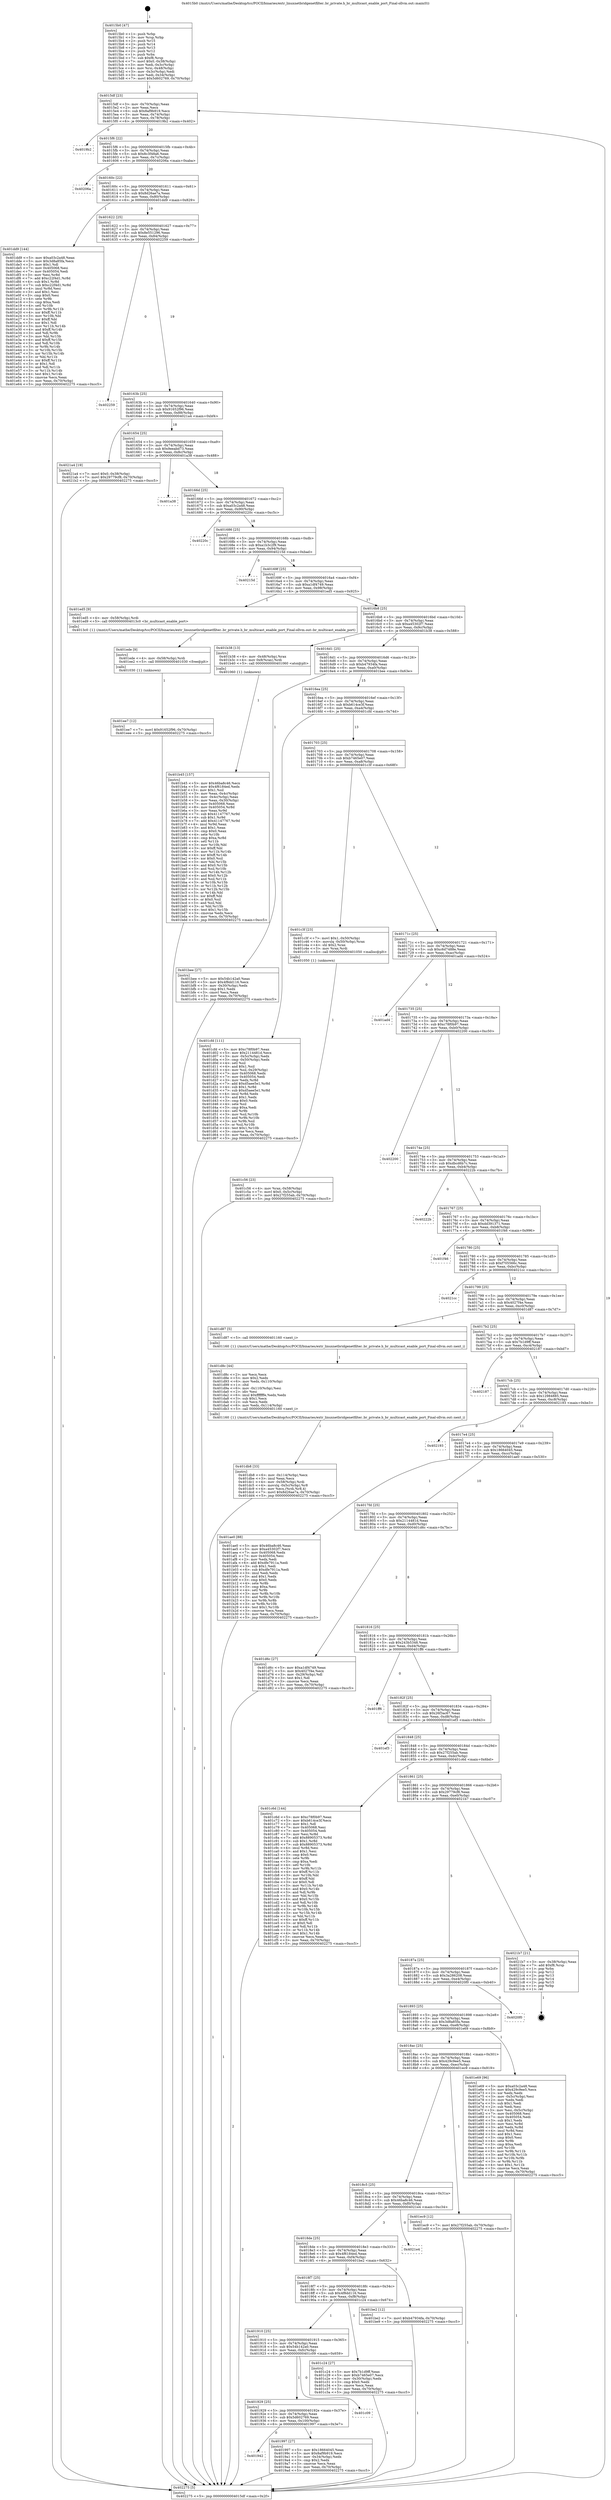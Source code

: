 digraph "0x4015b0" {
  label = "0x4015b0 (/mnt/c/Users/mathe/Desktop/tcc/POCII/binaries/extr_linuxnetbridgenetfilter..br_private.h_br_multicast_enable_port_Final-ollvm.out::main(0))"
  labelloc = "t"
  node[shape=record]

  Entry [label="",width=0.3,height=0.3,shape=circle,fillcolor=black,style=filled]
  "0x4015df" [label="{
     0x4015df [23]\l
     | [instrs]\l
     &nbsp;&nbsp;0x4015df \<+3\>: mov -0x70(%rbp),%eax\l
     &nbsp;&nbsp;0x4015e2 \<+2\>: mov %eax,%ecx\l
     &nbsp;&nbsp;0x4015e4 \<+6\>: sub $0x8af9b919,%ecx\l
     &nbsp;&nbsp;0x4015ea \<+3\>: mov %eax,-0x74(%rbp)\l
     &nbsp;&nbsp;0x4015ed \<+3\>: mov %ecx,-0x78(%rbp)\l
     &nbsp;&nbsp;0x4015f0 \<+6\>: je 00000000004019b2 \<main+0x402\>\l
  }"]
  "0x4019b2" [label="{
     0x4019b2\l
  }", style=dashed]
  "0x4015f6" [label="{
     0x4015f6 [22]\l
     | [instrs]\l
     &nbsp;&nbsp;0x4015f6 \<+5\>: jmp 00000000004015fb \<main+0x4b\>\l
     &nbsp;&nbsp;0x4015fb \<+3\>: mov -0x74(%rbp),%eax\l
     &nbsp;&nbsp;0x4015fe \<+5\>: sub $0x8c3f48a6,%eax\l
     &nbsp;&nbsp;0x401603 \<+3\>: mov %eax,-0x7c(%rbp)\l
     &nbsp;&nbsp;0x401606 \<+6\>: je 000000000040206a \<main+0xaba\>\l
  }"]
  Exit [label="",width=0.3,height=0.3,shape=circle,fillcolor=black,style=filled,peripheries=2]
  "0x40206a" [label="{
     0x40206a\l
  }", style=dashed]
  "0x40160c" [label="{
     0x40160c [22]\l
     | [instrs]\l
     &nbsp;&nbsp;0x40160c \<+5\>: jmp 0000000000401611 \<main+0x61\>\l
     &nbsp;&nbsp;0x401611 \<+3\>: mov -0x74(%rbp),%eax\l
     &nbsp;&nbsp;0x401614 \<+5\>: sub $0x8d26ae7a,%eax\l
     &nbsp;&nbsp;0x401619 \<+3\>: mov %eax,-0x80(%rbp)\l
     &nbsp;&nbsp;0x40161c \<+6\>: je 0000000000401dd9 \<main+0x829\>\l
  }"]
  "0x401ee7" [label="{
     0x401ee7 [12]\l
     | [instrs]\l
     &nbsp;&nbsp;0x401ee7 \<+7\>: movl $0x91652f96,-0x70(%rbp)\l
     &nbsp;&nbsp;0x401eee \<+5\>: jmp 0000000000402275 \<main+0xcc5\>\l
  }"]
  "0x401dd9" [label="{
     0x401dd9 [144]\l
     | [instrs]\l
     &nbsp;&nbsp;0x401dd9 \<+5\>: mov $0xa03c2a48,%eax\l
     &nbsp;&nbsp;0x401dde \<+5\>: mov $0x3d8a85fa,%ecx\l
     &nbsp;&nbsp;0x401de3 \<+2\>: mov $0x1,%dl\l
     &nbsp;&nbsp;0x401de5 \<+7\>: mov 0x405068,%esi\l
     &nbsp;&nbsp;0x401dec \<+7\>: mov 0x405054,%edi\l
     &nbsp;&nbsp;0x401df3 \<+3\>: mov %esi,%r8d\l
     &nbsp;&nbsp;0x401df6 \<+7\>: add $0xc22f4d1,%r8d\l
     &nbsp;&nbsp;0x401dfd \<+4\>: sub $0x1,%r8d\l
     &nbsp;&nbsp;0x401e01 \<+7\>: sub $0xc22f4d1,%r8d\l
     &nbsp;&nbsp;0x401e08 \<+4\>: imul %r8d,%esi\l
     &nbsp;&nbsp;0x401e0c \<+3\>: and $0x1,%esi\l
     &nbsp;&nbsp;0x401e0f \<+3\>: cmp $0x0,%esi\l
     &nbsp;&nbsp;0x401e12 \<+4\>: sete %r9b\l
     &nbsp;&nbsp;0x401e16 \<+3\>: cmp $0xa,%edi\l
     &nbsp;&nbsp;0x401e19 \<+4\>: setl %r10b\l
     &nbsp;&nbsp;0x401e1d \<+3\>: mov %r9b,%r11b\l
     &nbsp;&nbsp;0x401e20 \<+4\>: xor $0xff,%r11b\l
     &nbsp;&nbsp;0x401e24 \<+3\>: mov %r10b,%bl\l
     &nbsp;&nbsp;0x401e27 \<+3\>: xor $0xff,%bl\l
     &nbsp;&nbsp;0x401e2a \<+3\>: xor $0x1,%dl\l
     &nbsp;&nbsp;0x401e2d \<+3\>: mov %r11b,%r14b\l
     &nbsp;&nbsp;0x401e30 \<+4\>: and $0xff,%r14b\l
     &nbsp;&nbsp;0x401e34 \<+3\>: and %dl,%r9b\l
     &nbsp;&nbsp;0x401e37 \<+3\>: mov %bl,%r15b\l
     &nbsp;&nbsp;0x401e3a \<+4\>: and $0xff,%r15b\l
     &nbsp;&nbsp;0x401e3e \<+3\>: and %dl,%r10b\l
     &nbsp;&nbsp;0x401e41 \<+3\>: or %r9b,%r14b\l
     &nbsp;&nbsp;0x401e44 \<+3\>: or %r10b,%r15b\l
     &nbsp;&nbsp;0x401e47 \<+3\>: xor %r15b,%r14b\l
     &nbsp;&nbsp;0x401e4a \<+3\>: or %bl,%r11b\l
     &nbsp;&nbsp;0x401e4d \<+4\>: xor $0xff,%r11b\l
     &nbsp;&nbsp;0x401e51 \<+3\>: or $0x1,%dl\l
     &nbsp;&nbsp;0x401e54 \<+3\>: and %dl,%r11b\l
     &nbsp;&nbsp;0x401e57 \<+3\>: or %r11b,%r14b\l
     &nbsp;&nbsp;0x401e5a \<+4\>: test $0x1,%r14b\l
     &nbsp;&nbsp;0x401e5e \<+3\>: cmovne %ecx,%eax\l
     &nbsp;&nbsp;0x401e61 \<+3\>: mov %eax,-0x70(%rbp)\l
     &nbsp;&nbsp;0x401e64 \<+5\>: jmp 0000000000402275 \<main+0xcc5\>\l
  }"]
  "0x401622" [label="{
     0x401622 [25]\l
     | [instrs]\l
     &nbsp;&nbsp;0x401622 \<+5\>: jmp 0000000000401627 \<main+0x77\>\l
     &nbsp;&nbsp;0x401627 \<+3\>: mov -0x74(%rbp),%eax\l
     &nbsp;&nbsp;0x40162a \<+5\>: sub $0x8e551296,%eax\l
     &nbsp;&nbsp;0x40162f \<+6\>: mov %eax,-0x84(%rbp)\l
     &nbsp;&nbsp;0x401635 \<+6\>: je 0000000000402259 \<main+0xca9\>\l
  }"]
  "0x401ede" [label="{
     0x401ede [9]\l
     | [instrs]\l
     &nbsp;&nbsp;0x401ede \<+4\>: mov -0x58(%rbp),%rdi\l
     &nbsp;&nbsp;0x401ee2 \<+5\>: call 0000000000401030 \<free@plt\>\l
     | [calls]\l
     &nbsp;&nbsp;0x401030 \{1\} (unknown)\l
  }"]
  "0x402259" [label="{
     0x402259\l
  }", style=dashed]
  "0x40163b" [label="{
     0x40163b [25]\l
     | [instrs]\l
     &nbsp;&nbsp;0x40163b \<+5\>: jmp 0000000000401640 \<main+0x90\>\l
     &nbsp;&nbsp;0x401640 \<+3\>: mov -0x74(%rbp),%eax\l
     &nbsp;&nbsp;0x401643 \<+5\>: sub $0x91652f96,%eax\l
     &nbsp;&nbsp;0x401648 \<+6\>: mov %eax,-0x88(%rbp)\l
     &nbsp;&nbsp;0x40164e \<+6\>: je 00000000004021a4 \<main+0xbf4\>\l
  }"]
  "0x401db8" [label="{
     0x401db8 [33]\l
     | [instrs]\l
     &nbsp;&nbsp;0x401db8 \<+6\>: mov -0x114(%rbp),%ecx\l
     &nbsp;&nbsp;0x401dbe \<+3\>: imul %eax,%ecx\l
     &nbsp;&nbsp;0x401dc1 \<+4\>: mov -0x58(%rbp),%rdi\l
     &nbsp;&nbsp;0x401dc5 \<+4\>: movslq -0x5c(%rbp),%r8\l
     &nbsp;&nbsp;0x401dc9 \<+4\>: mov %ecx,(%rdi,%r8,4)\l
     &nbsp;&nbsp;0x401dcd \<+7\>: movl $0x8d26ae7a,-0x70(%rbp)\l
     &nbsp;&nbsp;0x401dd4 \<+5\>: jmp 0000000000402275 \<main+0xcc5\>\l
  }"]
  "0x4021a4" [label="{
     0x4021a4 [19]\l
     | [instrs]\l
     &nbsp;&nbsp;0x4021a4 \<+7\>: movl $0x0,-0x38(%rbp)\l
     &nbsp;&nbsp;0x4021ab \<+7\>: movl $0x29779cf8,-0x70(%rbp)\l
     &nbsp;&nbsp;0x4021b2 \<+5\>: jmp 0000000000402275 \<main+0xcc5\>\l
  }"]
  "0x401654" [label="{
     0x401654 [25]\l
     | [instrs]\l
     &nbsp;&nbsp;0x401654 \<+5\>: jmp 0000000000401659 \<main+0xa9\>\l
     &nbsp;&nbsp;0x401659 \<+3\>: mov -0x74(%rbp),%eax\l
     &nbsp;&nbsp;0x40165c \<+5\>: sub $0x9eeabd73,%eax\l
     &nbsp;&nbsp;0x401661 \<+6\>: mov %eax,-0x8c(%rbp)\l
     &nbsp;&nbsp;0x401667 \<+6\>: je 0000000000401a38 \<main+0x488\>\l
  }"]
  "0x401d8c" [label="{
     0x401d8c [44]\l
     | [instrs]\l
     &nbsp;&nbsp;0x401d8c \<+2\>: xor %ecx,%ecx\l
     &nbsp;&nbsp;0x401d8e \<+5\>: mov $0x2,%edx\l
     &nbsp;&nbsp;0x401d93 \<+6\>: mov %edx,-0x110(%rbp)\l
     &nbsp;&nbsp;0x401d99 \<+1\>: cltd\l
     &nbsp;&nbsp;0x401d9a \<+6\>: mov -0x110(%rbp),%esi\l
     &nbsp;&nbsp;0x401da0 \<+2\>: idiv %esi\l
     &nbsp;&nbsp;0x401da2 \<+6\>: imul $0xfffffffe,%edx,%edx\l
     &nbsp;&nbsp;0x401da8 \<+3\>: sub $0x1,%ecx\l
     &nbsp;&nbsp;0x401dab \<+2\>: sub %ecx,%edx\l
     &nbsp;&nbsp;0x401dad \<+6\>: mov %edx,-0x114(%rbp)\l
     &nbsp;&nbsp;0x401db3 \<+5\>: call 0000000000401160 \<next_i\>\l
     | [calls]\l
     &nbsp;&nbsp;0x401160 \{1\} (/mnt/c/Users/mathe/Desktop/tcc/POCII/binaries/extr_linuxnetbridgenetfilter..br_private.h_br_multicast_enable_port_Final-ollvm.out::next_i)\l
  }"]
  "0x401a38" [label="{
     0x401a38\l
  }", style=dashed]
  "0x40166d" [label="{
     0x40166d [25]\l
     | [instrs]\l
     &nbsp;&nbsp;0x40166d \<+5\>: jmp 0000000000401672 \<main+0xc2\>\l
     &nbsp;&nbsp;0x401672 \<+3\>: mov -0x74(%rbp),%eax\l
     &nbsp;&nbsp;0x401675 \<+5\>: sub $0xa03c2a48,%eax\l
     &nbsp;&nbsp;0x40167a \<+6\>: mov %eax,-0x90(%rbp)\l
     &nbsp;&nbsp;0x401680 \<+6\>: je 000000000040220c \<main+0xc5c\>\l
  }"]
  "0x401c56" [label="{
     0x401c56 [23]\l
     | [instrs]\l
     &nbsp;&nbsp;0x401c56 \<+4\>: mov %rax,-0x58(%rbp)\l
     &nbsp;&nbsp;0x401c5a \<+7\>: movl $0x0,-0x5c(%rbp)\l
     &nbsp;&nbsp;0x401c61 \<+7\>: movl $0x27f255ab,-0x70(%rbp)\l
     &nbsp;&nbsp;0x401c68 \<+5\>: jmp 0000000000402275 \<main+0xcc5\>\l
  }"]
  "0x40220c" [label="{
     0x40220c\l
  }", style=dashed]
  "0x401686" [label="{
     0x401686 [25]\l
     | [instrs]\l
     &nbsp;&nbsp;0x401686 \<+5\>: jmp 000000000040168b \<main+0xdb\>\l
     &nbsp;&nbsp;0x40168b \<+3\>: mov -0x74(%rbp),%eax\l
     &nbsp;&nbsp;0x40168e \<+5\>: sub $0xa1b3c2f9,%eax\l
     &nbsp;&nbsp;0x401693 \<+6\>: mov %eax,-0x94(%rbp)\l
     &nbsp;&nbsp;0x401699 \<+6\>: je 000000000040215d \<main+0xbad\>\l
  }"]
  "0x401b45" [label="{
     0x401b45 [157]\l
     | [instrs]\l
     &nbsp;&nbsp;0x401b45 \<+5\>: mov $0x46ba8c46,%ecx\l
     &nbsp;&nbsp;0x401b4a \<+5\>: mov $0x4f6184ed,%edx\l
     &nbsp;&nbsp;0x401b4f \<+3\>: mov $0x1,%sil\l
     &nbsp;&nbsp;0x401b52 \<+3\>: mov %eax,-0x4c(%rbp)\l
     &nbsp;&nbsp;0x401b55 \<+3\>: mov -0x4c(%rbp),%eax\l
     &nbsp;&nbsp;0x401b58 \<+3\>: mov %eax,-0x30(%rbp)\l
     &nbsp;&nbsp;0x401b5b \<+7\>: mov 0x405068,%eax\l
     &nbsp;&nbsp;0x401b62 \<+8\>: mov 0x405054,%r8d\l
     &nbsp;&nbsp;0x401b6a \<+3\>: mov %eax,%r9d\l
     &nbsp;&nbsp;0x401b6d \<+7\>: sub $0x41147767,%r9d\l
     &nbsp;&nbsp;0x401b74 \<+4\>: sub $0x1,%r9d\l
     &nbsp;&nbsp;0x401b78 \<+7\>: add $0x41147767,%r9d\l
     &nbsp;&nbsp;0x401b7f \<+4\>: imul %r9d,%eax\l
     &nbsp;&nbsp;0x401b83 \<+3\>: and $0x1,%eax\l
     &nbsp;&nbsp;0x401b86 \<+3\>: cmp $0x0,%eax\l
     &nbsp;&nbsp;0x401b89 \<+4\>: sete %r10b\l
     &nbsp;&nbsp;0x401b8d \<+4\>: cmp $0xa,%r8d\l
     &nbsp;&nbsp;0x401b91 \<+4\>: setl %r11b\l
     &nbsp;&nbsp;0x401b95 \<+3\>: mov %r10b,%bl\l
     &nbsp;&nbsp;0x401b98 \<+3\>: xor $0xff,%bl\l
     &nbsp;&nbsp;0x401b9b \<+3\>: mov %r11b,%r14b\l
     &nbsp;&nbsp;0x401b9e \<+4\>: xor $0xff,%r14b\l
     &nbsp;&nbsp;0x401ba2 \<+4\>: xor $0x0,%sil\l
     &nbsp;&nbsp;0x401ba6 \<+3\>: mov %bl,%r15b\l
     &nbsp;&nbsp;0x401ba9 \<+4\>: and $0x0,%r15b\l
     &nbsp;&nbsp;0x401bad \<+3\>: and %sil,%r10b\l
     &nbsp;&nbsp;0x401bb0 \<+3\>: mov %r14b,%r12b\l
     &nbsp;&nbsp;0x401bb3 \<+4\>: and $0x0,%r12b\l
     &nbsp;&nbsp;0x401bb7 \<+3\>: and %sil,%r11b\l
     &nbsp;&nbsp;0x401bba \<+3\>: or %r10b,%r15b\l
     &nbsp;&nbsp;0x401bbd \<+3\>: or %r11b,%r12b\l
     &nbsp;&nbsp;0x401bc0 \<+3\>: xor %r12b,%r15b\l
     &nbsp;&nbsp;0x401bc3 \<+3\>: or %r14b,%bl\l
     &nbsp;&nbsp;0x401bc6 \<+3\>: xor $0xff,%bl\l
     &nbsp;&nbsp;0x401bc9 \<+4\>: or $0x0,%sil\l
     &nbsp;&nbsp;0x401bcd \<+3\>: and %sil,%bl\l
     &nbsp;&nbsp;0x401bd0 \<+3\>: or %bl,%r15b\l
     &nbsp;&nbsp;0x401bd3 \<+4\>: test $0x1,%r15b\l
     &nbsp;&nbsp;0x401bd7 \<+3\>: cmovne %edx,%ecx\l
     &nbsp;&nbsp;0x401bda \<+3\>: mov %ecx,-0x70(%rbp)\l
     &nbsp;&nbsp;0x401bdd \<+5\>: jmp 0000000000402275 \<main+0xcc5\>\l
  }"]
  "0x40215d" [label="{
     0x40215d\l
  }", style=dashed]
  "0x40169f" [label="{
     0x40169f [25]\l
     | [instrs]\l
     &nbsp;&nbsp;0x40169f \<+5\>: jmp 00000000004016a4 \<main+0xf4\>\l
     &nbsp;&nbsp;0x4016a4 \<+3\>: mov -0x74(%rbp),%eax\l
     &nbsp;&nbsp;0x4016a7 \<+5\>: sub $0xa1df4749,%eax\l
     &nbsp;&nbsp;0x4016ac \<+6\>: mov %eax,-0x98(%rbp)\l
     &nbsp;&nbsp;0x4016b2 \<+6\>: je 0000000000401ed5 \<main+0x925\>\l
  }"]
  "0x4015b0" [label="{
     0x4015b0 [47]\l
     | [instrs]\l
     &nbsp;&nbsp;0x4015b0 \<+1\>: push %rbp\l
     &nbsp;&nbsp;0x4015b1 \<+3\>: mov %rsp,%rbp\l
     &nbsp;&nbsp;0x4015b4 \<+2\>: push %r15\l
     &nbsp;&nbsp;0x4015b6 \<+2\>: push %r14\l
     &nbsp;&nbsp;0x4015b8 \<+2\>: push %r13\l
     &nbsp;&nbsp;0x4015ba \<+2\>: push %r12\l
     &nbsp;&nbsp;0x4015bc \<+1\>: push %rbx\l
     &nbsp;&nbsp;0x4015bd \<+7\>: sub $0xf8,%rsp\l
     &nbsp;&nbsp;0x4015c4 \<+7\>: movl $0x0,-0x38(%rbp)\l
     &nbsp;&nbsp;0x4015cb \<+3\>: mov %edi,-0x3c(%rbp)\l
     &nbsp;&nbsp;0x4015ce \<+4\>: mov %rsi,-0x48(%rbp)\l
     &nbsp;&nbsp;0x4015d2 \<+3\>: mov -0x3c(%rbp),%edi\l
     &nbsp;&nbsp;0x4015d5 \<+3\>: mov %edi,-0x34(%rbp)\l
     &nbsp;&nbsp;0x4015d8 \<+7\>: movl $0x5d602769,-0x70(%rbp)\l
  }"]
  "0x401ed5" [label="{
     0x401ed5 [9]\l
     | [instrs]\l
     &nbsp;&nbsp;0x401ed5 \<+4\>: mov -0x58(%rbp),%rdi\l
     &nbsp;&nbsp;0x401ed9 \<+5\>: call 00000000004013c0 \<br_multicast_enable_port\>\l
     | [calls]\l
     &nbsp;&nbsp;0x4013c0 \{1\} (/mnt/c/Users/mathe/Desktop/tcc/POCII/binaries/extr_linuxnetbridgenetfilter..br_private.h_br_multicast_enable_port_Final-ollvm.out::br_multicast_enable_port)\l
  }"]
  "0x4016b8" [label="{
     0x4016b8 [25]\l
     | [instrs]\l
     &nbsp;&nbsp;0x4016b8 \<+5\>: jmp 00000000004016bd \<main+0x10d\>\l
     &nbsp;&nbsp;0x4016bd \<+3\>: mov -0x74(%rbp),%eax\l
     &nbsp;&nbsp;0x4016c0 \<+5\>: sub $0xa45302f7,%eax\l
     &nbsp;&nbsp;0x4016c5 \<+6\>: mov %eax,-0x9c(%rbp)\l
     &nbsp;&nbsp;0x4016cb \<+6\>: je 0000000000401b38 \<main+0x588\>\l
  }"]
  "0x402275" [label="{
     0x402275 [5]\l
     | [instrs]\l
     &nbsp;&nbsp;0x402275 \<+5\>: jmp 00000000004015df \<main+0x2f\>\l
  }"]
  "0x401b38" [label="{
     0x401b38 [13]\l
     | [instrs]\l
     &nbsp;&nbsp;0x401b38 \<+4\>: mov -0x48(%rbp),%rax\l
     &nbsp;&nbsp;0x401b3c \<+4\>: mov 0x8(%rax),%rdi\l
     &nbsp;&nbsp;0x401b40 \<+5\>: call 0000000000401060 \<atoi@plt\>\l
     | [calls]\l
     &nbsp;&nbsp;0x401060 \{1\} (unknown)\l
  }"]
  "0x4016d1" [label="{
     0x4016d1 [25]\l
     | [instrs]\l
     &nbsp;&nbsp;0x4016d1 \<+5\>: jmp 00000000004016d6 \<main+0x126\>\l
     &nbsp;&nbsp;0x4016d6 \<+3\>: mov -0x74(%rbp),%eax\l
     &nbsp;&nbsp;0x4016d9 \<+5\>: sub $0xb47934fa,%eax\l
     &nbsp;&nbsp;0x4016de \<+6\>: mov %eax,-0xa0(%rbp)\l
     &nbsp;&nbsp;0x4016e4 \<+6\>: je 0000000000401bee \<main+0x63e\>\l
  }"]
  "0x401942" [label="{
     0x401942\l
  }", style=dashed]
  "0x401bee" [label="{
     0x401bee [27]\l
     | [instrs]\l
     &nbsp;&nbsp;0x401bee \<+5\>: mov $0x54b142a0,%eax\l
     &nbsp;&nbsp;0x401bf3 \<+5\>: mov $0x4f8dd116,%ecx\l
     &nbsp;&nbsp;0x401bf8 \<+3\>: mov -0x30(%rbp),%edx\l
     &nbsp;&nbsp;0x401bfb \<+3\>: cmp $0x1,%edx\l
     &nbsp;&nbsp;0x401bfe \<+3\>: cmovl %ecx,%eax\l
     &nbsp;&nbsp;0x401c01 \<+3\>: mov %eax,-0x70(%rbp)\l
     &nbsp;&nbsp;0x401c04 \<+5\>: jmp 0000000000402275 \<main+0xcc5\>\l
  }"]
  "0x4016ea" [label="{
     0x4016ea [25]\l
     | [instrs]\l
     &nbsp;&nbsp;0x4016ea \<+5\>: jmp 00000000004016ef \<main+0x13f\>\l
     &nbsp;&nbsp;0x4016ef \<+3\>: mov -0x74(%rbp),%eax\l
     &nbsp;&nbsp;0x4016f2 \<+5\>: sub $0xb614ce3f,%eax\l
     &nbsp;&nbsp;0x4016f7 \<+6\>: mov %eax,-0xa4(%rbp)\l
     &nbsp;&nbsp;0x4016fd \<+6\>: je 0000000000401cfd \<main+0x74d\>\l
  }"]
  "0x401997" [label="{
     0x401997 [27]\l
     | [instrs]\l
     &nbsp;&nbsp;0x401997 \<+5\>: mov $0x18664045,%eax\l
     &nbsp;&nbsp;0x40199c \<+5\>: mov $0x8af9b919,%ecx\l
     &nbsp;&nbsp;0x4019a1 \<+3\>: mov -0x34(%rbp),%edx\l
     &nbsp;&nbsp;0x4019a4 \<+3\>: cmp $0x2,%edx\l
     &nbsp;&nbsp;0x4019a7 \<+3\>: cmovne %ecx,%eax\l
     &nbsp;&nbsp;0x4019aa \<+3\>: mov %eax,-0x70(%rbp)\l
     &nbsp;&nbsp;0x4019ad \<+5\>: jmp 0000000000402275 \<main+0xcc5\>\l
  }"]
  "0x401cfd" [label="{
     0x401cfd [111]\l
     | [instrs]\l
     &nbsp;&nbsp;0x401cfd \<+5\>: mov $0xc78f0b97,%eax\l
     &nbsp;&nbsp;0x401d02 \<+5\>: mov $0x2114481d,%ecx\l
     &nbsp;&nbsp;0x401d07 \<+3\>: mov -0x5c(%rbp),%edx\l
     &nbsp;&nbsp;0x401d0a \<+3\>: cmp -0x50(%rbp),%edx\l
     &nbsp;&nbsp;0x401d0d \<+4\>: setl %sil\l
     &nbsp;&nbsp;0x401d11 \<+4\>: and $0x1,%sil\l
     &nbsp;&nbsp;0x401d15 \<+4\>: mov %sil,-0x29(%rbp)\l
     &nbsp;&nbsp;0x401d19 \<+7\>: mov 0x405068,%edx\l
     &nbsp;&nbsp;0x401d20 \<+7\>: mov 0x405054,%edi\l
     &nbsp;&nbsp;0x401d27 \<+3\>: mov %edx,%r8d\l
     &nbsp;&nbsp;0x401d2a \<+7\>: add $0xd5aee5e1,%r8d\l
     &nbsp;&nbsp;0x401d31 \<+4\>: sub $0x1,%r8d\l
     &nbsp;&nbsp;0x401d35 \<+7\>: sub $0xd5aee5e1,%r8d\l
     &nbsp;&nbsp;0x401d3c \<+4\>: imul %r8d,%edx\l
     &nbsp;&nbsp;0x401d40 \<+3\>: and $0x1,%edx\l
     &nbsp;&nbsp;0x401d43 \<+3\>: cmp $0x0,%edx\l
     &nbsp;&nbsp;0x401d46 \<+4\>: sete %sil\l
     &nbsp;&nbsp;0x401d4a \<+3\>: cmp $0xa,%edi\l
     &nbsp;&nbsp;0x401d4d \<+4\>: setl %r9b\l
     &nbsp;&nbsp;0x401d51 \<+3\>: mov %sil,%r10b\l
     &nbsp;&nbsp;0x401d54 \<+3\>: and %r9b,%r10b\l
     &nbsp;&nbsp;0x401d57 \<+3\>: xor %r9b,%sil\l
     &nbsp;&nbsp;0x401d5a \<+3\>: or %sil,%r10b\l
     &nbsp;&nbsp;0x401d5d \<+4\>: test $0x1,%r10b\l
     &nbsp;&nbsp;0x401d61 \<+3\>: cmovne %ecx,%eax\l
     &nbsp;&nbsp;0x401d64 \<+3\>: mov %eax,-0x70(%rbp)\l
     &nbsp;&nbsp;0x401d67 \<+5\>: jmp 0000000000402275 \<main+0xcc5\>\l
  }"]
  "0x401703" [label="{
     0x401703 [25]\l
     | [instrs]\l
     &nbsp;&nbsp;0x401703 \<+5\>: jmp 0000000000401708 \<main+0x158\>\l
     &nbsp;&nbsp;0x401708 \<+3\>: mov -0x74(%rbp),%eax\l
     &nbsp;&nbsp;0x40170b \<+5\>: sub $0xb7465e07,%eax\l
     &nbsp;&nbsp;0x401710 \<+6\>: mov %eax,-0xa8(%rbp)\l
     &nbsp;&nbsp;0x401716 \<+6\>: je 0000000000401c3f \<main+0x68f\>\l
  }"]
  "0x401929" [label="{
     0x401929 [25]\l
     | [instrs]\l
     &nbsp;&nbsp;0x401929 \<+5\>: jmp 000000000040192e \<main+0x37e\>\l
     &nbsp;&nbsp;0x40192e \<+3\>: mov -0x74(%rbp),%eax\l
     &nbsp;&nbsp;0x401931 \<+5\>: sub $0x5d602769,%eax\l
     &nbsp;&nbsp;0x401936 \<+6\>: mov %eax,-0x100(%rbp)\l
     &nbsp;&nbsp;0x40193c \<+6\>: je 0000000000401997 \<main+0x3e7\>\l
  }"]
  "0x401c3f" [label="{
     0x401c3f [23]\l
     | [instrs]\l
     &nbsp;&nbsp;0x401c3f \<+7\>: movl $0x1,-0x50(%rbp)\l
     &nbsp;&nbsp;0x401c46 \<+4\>: movslq -0x50(%rbp),%rax\l
     &nbsp;&nbsp;0x401c4a \<+4\>: shl $0x2,%rax\l
     &nbsp;&nbsp;0x401c4e \<+3\>: mov %rax,%rdi\l
     &nbsp;&nbsp;0x401c51 \<+5\>: call 0000000000401050 \<malloc@plt\>\l
     | [calls]\l
     &nbsp;&nbsp;0x401050 \{1\} (unknown)\l
  }"]
  "0x40171c" [label="{
     0x40171c [25]\l
     | [instrs]\l
     &nbsp;&nbsp;0x40171c \<+5\>: jmp 0000000000401721 \<main+0x171\>\l
     &nbsp;&nbsp;0x401721 \<+3\>: mov -0x74(%rbp),%eax\l
     &nbsp;&nbsp;0x401724 \<+5\>: sub $0xc6d7488e,%eax\l
     &nbsp;&nbsp;0x401729 \<+6\>: mov %eax,-0xac(%rbp)\l
     &nbsp;&nbsp;0x40172f \<+6\>: je 0000000000401ad4 \<main+0x524\>\l
  }"]
  "0x401c09" [label="{
     0x401c09\l
  }", style=dashed]
  "0x401ad4" [label="{
     0x401ad4\l
  }", style=dashed]
  "0x401735" [label="{
     0x401735 [25]\l
     | [instrs]\l
     &nbsp;&nbsp;0x401735 \<+5\>: jmp 000000000040173a \<main+0x18a\>\l
     &nbsp;&nbsp;0x40173a \<+3\>: mov -0x74(%rbp),%eax\l
     &nbsp;&nbsp;0x40173d \<+5\>: sub $0xc78f0b97,%eax\l
     &nbsp;&nbsp;0x401742 \<+6\>: mov %eax,-0xb0(%rbp)\l
     &nbsp;&nbsp;0x401748 \<+6\>: je 0000000000402200 \<main+0xc50\>\l
  }"]
  "0x401910" [label="{
     0x401910 [25]\l
     | [instrs]\l
     &nbsp;&nbsp;0x401910 \<+5\>: jmp 0000000000401915 \<main+0x365\>\l
     &nbsp;&nbsp;0x401915 \<+3\>: mov -0x74(%rbp),%eax\l
     &nbsp;&nbsp;0x401918 \<+5\>: sub $0x54b142a0,%eax\l
     &nbsp;&nbsp;0x40191d \<+6\>: mov %eax,-0xfc(%rbp)\l
     &nbsp;&nbsp;0x401923 \<+6\>: je 0000000000401c09 \<main+0x659\>\l
  }"]
  "0x402200" [label="{
     0x402200\l
  }", style=dashed]
  "0x40174e" [label="{
     0x40174e [25]\l
     | [instrs]\l
     &nbsp;&nbsp;0x40174e \<+5\>: jmp 0000000000401753 \<main+0x1a3\>\l
     &nbsp;&nbsp;0x401753 \<+3\>: mov -0x74(%rbp),%eax\l
     &nbsp;&nbsp;0x401756 \<+5\>: sub $0xdbcd6b7c,%eax\l
     &nbsp;&nbsp;0x40175b \<+6\>: mov %eax,-0xb4(%rbp)\l
     &nbsp;&nbsp;0x401761 \<+6\>: je 000000000040222b \<main+0xc7b\>\l
  }"]
  "0x401c24" [label="{
     0x401c24 [27]\l
     | [instrs]\l
     &nbsp;&nbsp;0x401c24 \<+5\>: mov $0x7b1d9ff,%eax\l
     &nbsp;&nbsp;0x401c29 \<+5\>: mov $0xb7465e07,%ecx\l
     &nbsp;&nbsp;0x401c2e \<+3\>: mov -0x30(%rbp),%edx\l
     &nbsp;&nbsp;0x401c31 \<+3\>: cmp $0x0,%edx\l
     &nbsp;&nbsp;0x401c34 \<+3\>: cmove %ecx,%eax\l
     &nbsp;&nbsp;0x401c37 \<+3\>: mov %eax,-0x70(%rbp)\l
     &nbsp;&nbsp;0x401c3a \<+5\>: jmp 0000000000402275 \<main+0xcc5\>\l
  }"]
  "0x40222b" [label="{
     0x40222b\l
  }", style=dashed]
  "0x401767" [label="{
     0x401767 [25]\l
     | [instrs]\l
     &nbsp;&nbsp;0x401767 \<+5\>: jmp 000000000040176c \<main+0x1bc\>\l
     &nbsp;&nbsp;0x40176c \<+3\>: mov -0x74(%rbp),%eax\l
     &nbsp;&nbsp;0x40176f \<+5\>: sub $0xdd391371,%eax\l
     &nbsp;&nbsp;0x401774 \<+6\>: mov %eax,-0xb8(%rbp)\l
     &nbsp;&nbsp;0x40177a \<+6\>: je 0000000000401f46 \<main+0x996\>\l
  }"]
  "0x4018f7" [label="{
     0x4018f7 [25]\l
     | [instrs]\l
     &nbsp;&nbsp;0x4018f7 \<+5\>: jmp 00000000004018fc \<main+0x34c\>\l
     &nbsp;&nbsp;0x4018fc \<+3\>: mov -0x74(%rbp),%eax\l
     &nbsp;&nbsp;0x4018ff \<+5\>: sub $0x4f8dd116,%eax\l
     &nbsp;&nbsp;0x401904 \<+6\>: mov %eax,-0xf8(%rbp)\l
     &nbsp;&nbsp;0x40190a \<+6\>: je 0000000000401c24 \<main+0x674\>\l
  }"]
  "0x401f46" [label="{
     0x401f46\l
  }", style=dashed]
  "0x401780" [label="{
     0x401780 [25]\l
     | [instrs]\l
     &nbsp;&nbsp;0x401780 \<+5\>: jmp 0000000000401785 \<main+0x1d5\>\l
     &nbsp;&nbsp;0x401785 \<+3\>: mov -0x74(%rbp),%eax\l
     &nbsp;&nbsp;0x401788 \<+5\>: sub $0xf705566c,%eax\l
     &nbsp;&nbsp;0x40178d \<+6\>: mov %eax,-0xbc(%rbp)\l
     &nbsp;&nbsp;0x401793 \<+6\>: je 00000000004021cc \<main+0xc1c\>\l
  }"]
  "0x401be2" [label="{
     0x401be2 [12]\l
     | [instrs]\l
     &nbsp;&nbsp;0x401be2 \<+7\>: movl $0xb47934fa,-0x70(%rbp)\l
     &nbsp;&nbsp;0x401be9 \<+5\>: jmp 0000000000402275 \<main+0xcc5\>\l
  }"]
  "0x4021cc" [label="{
     0x4021cc\l
  }", style=dashed]
  "0x401799" [label="{
     0x401799 [25]\l
     | [instrs]\l
     &nbsp;&nbsp;0x401799 \<+5\>: jmp 000000000040179e \<main+0x1ee\>\l
     &nbsp;&nbsp;0x40179e \<+3\>: mov -0x74(%rbp),%eax\l
     &nbsp;&nbsp;0x4017a1 \<+5\>: sub $0x4027f4e,%eax\l
     &nbsp;&nbsp;0x4017a6 \<+6\>: mov %eax,-0xc0(%rbp)\l
     &nbsp;&nbsp;0x4017ac \<+6\>: je 0000000000401d87 \<main+0x7d7\>\l
  }"]
  "0x4018de" [label="{
     0x4018de [25]\l
     | [instrs]\l
     &nbsp;&nbsp;0x4018de \<+5\>: jmp 00000000004018e3 \<main+0x333\>\l
     &nbsp;&nbsp;0x4018e3 \<+3\>: mov -0x74(%rbp),%eax\l
     &nbsp;&nbsp;0x4018e6 \<+5\>: sub $0x4f6184ed,%eax\l
     &nbsp;&nbsp;0x4018eb \<+6\>: mov %eax,-0xf4(%rbp)\l
     &nbsp;&nbsp;0x4018f1 \<+6\>: je 0000000000401be2 \<main+0x632\>\l
  }"]
  "0x401d87" [label="{
     0x401d87 [5]\l
     | [instrs]\l
     &nbsp;&nbsp;0x401d87 \<+5\>: call 0000000000401160 \<next_i\>\l
     | [calls]\l
     &nbsp;&nbsp;0x401160 \{1\} (/mnt/c/Users/mathe/Desktop/tcc/POCII/binaries/extr_linuxnetbridgenetfilter..br_private.h_br_multicast_enable_port_Final-ollvm.out::next_i)\l
  }"]
  "0x4017b2" [label="{
     0x4017b2 [25]\l
     | [instrs]\l
     &nbsp;&nbsp;0x4017b2 \<+5\>: jmp 00000000004017b7 \<main+0x207\>\l
     &nbsp;&nbsp;0x4017b7 \<+3\>: mov -0x74(%rbp),%eax\l
     &nbsp;&nbsp;0x4017ba \<+5\>: sub $0x7b1d9ff,%eax\l
     &nbsp;&nbsp;0x4017bf \<+6\>: mov %eax,-0xc4(%rbp)\l
     &nbsp;&nbsp;0x4017c5 \<+6\>: je 0000000000402187 \<main+0xbd7\>\l
  }"]
  "0x4021e4" [label="{
     0x4021e4\l
  }", style=dashed]
  "0x402187" [label="{
     0x402187\l
  }", style=dashed]
  "0x4017cb" [label="{
     0x4017cb [25]\l
     | [instrs]\l
     &nbsp;&nbsp;0x4017cb \<+5\>: jmp 00000000004017d0 \<main+0x220\>\l
     &nbsp;&nbsp;0x4017d0 \<+3\>: mov -0x74(%rbp),%eax\l
     &nbsp;&nbsp;0x4017d3 \<+5\>: sub $0x12984885,%eax\l
     &nbsp;&nbsp;0x4017d8 \<+6\>: mov %eax,-0xc8(%rbp)\l
     &nbsp;&nbsp;0x4017de \<+6\>: je 0000000000402193 \<main+0xbe3\>\l
  }"]
  "0x4018c5" [label="{
     0x4018c5 [25]\l
     | [instrs]\l
     &nbsp;&nbsp;0x4018c5 \<+5\>: jmp 00000000004018ca \<main+0x31a\>\l
     &nbsp;&nbsp;0x4018ca \<+3\>: mov -0x74(%rbp),%eax\l
     &nbsp;&nbsp;0x4018cd \<+5\>: sub $0x46ba8c46,%eax\l
     &nbsp;&nbsp;0x4018d2 \<+6\>: mov %eax,-0xf0(%rbp)\l
     &nbsp;&nbsp;0x4018d8 \<+6\>: je 00000000004021e4 \<main+0xc34\>\l
  }"]
  "0x402193" [label="{
     0x402193\l
  }", style=dashed]
  "0x4017e4" [label="{
     0x4017e4 [25]\l
     | [instrs]\l
     &nbsp;&nbsp;0x4017e4 \<+5\>: jmp 00000000004017e9 \<main+0x239\>\l
     &nbsp;&nbsp;0x4017e9 \<+3\>: mov -0x74(%rbp),%eax\l
     &nbsp;&nbsp;0x4017ec \<+5\>: sub $0x18664045,%eax\l
     &nbsp;&nbsp;0x4017f1 \<+6\>: mov %eax,-0xcc(%rbp)\l
     &nbsp;&nbsp;0x4017f7 \<+6\>: je 0000000000401ae0 \<main+0x530\>\l
  }"]
  "0x401ec9" [label="{
     0x401ec9 [12]\l
     | [instrs]\l
     &nbsp;&nbsp;0x401ec9 \<+7\>: movl $0x27f255ab,-0x70(%rbp)\l
     &nbsp;&nbsp;0x401ed0 \<+5\>: jmp 0000000000402275 \<main+0xcc5\>\l
  }"]
  "0x401ae0" [label="{
     0x401ae0 [88]\l
     | [instrs]\l
     &nbsp;&nbsp;0x401ae0 \<+5\>: mov $0x46ba8c46,%eax\l
     &nbsp;&nbsp;0x401ae5 \<+5\>: mov $0xa45302f7,%ecx\l
     &nbsp;&nbsp;0x401aea \<+7\>: mov 0x405068,%edx\l
     &nbsp;&nbsp;0x401af1 \<+7\>: mov 0x405054,%esi\l
     &nbsp;&nbsp;0x401af8 \<+2\>: mov %edx,%edi\l
     &nbsp;&nbsp;0x401afa \<+6\>: add $0xdfe7911a,%edi\l
     &nbsp;&nbsp;0x401b00 \<+3\>: sub $0x1,%edi\l
     &nbsp;&nbsp;0x401b03 \<+6\>: sub $0xdfe7911a,%edi\l
     &nbsp;&nbsp;0x401b09 \<+3\>: imul %edi,%edx\l
     &nbsp;&nbsp;0x401b0c \<+3\>: and $0x1,%edx\l
     &nbsp;&nbsp;0x401b0f \<+3\>: cmp $0x0,%edx\l
     &nbsp;&nbsp;0x401b12 \<+4\>: sete %r8b\l
     &nbsp;&nbsp;0x401b16 \<+3\>: cmp $0xa,%esi\l
     &nbsp;&nbsp;0x401b19 \<+4\>: setl %r9b\l
     &nbsp;&nbsp;0x401b1d \<+3\>: mov %r8b,%r10b\l
     &nbsp;&nbsp;0x401b20 \<+3\>: and %r9b,%r10b\l
     &nbsp;&nbsp;0x401b23 \<+3\>: xor %r9b,%r8b\l
     &nbsp;&nbsp;0x401b26 \<+3\>: or %r8b,%r10b\l
     &nbsp;&nbsp;0x401b29 \<+4\>: test $0x1,%r10b\l
     &nbsp;&nbsp;0x401b2d \<+3\>: cmovne %ecx,%eax\l
     &nbsp;&nbsp;0x401b30 \<+3\>: mov %eax,-0x70(%rbp)\l
     &nbsp;&nbsp;0x401b33 \<+5\>: jmp 0000000000402275 \<main+0xcc5\>\l
  }"]
  "0x4017fd" [label="{
     0x4017fd [25]\l
     | [instrs]\l
     &nbsp;&nbsp;0x4017fd \<+5\>: jmp 0000000000401802 \<main+0x252\>\l
     &nbsp;&nbsp;0x401802 \<+3\>: mov -0x74(%rbp),%eax\l
     &nbsp;&nbsp;0x401805 \<+5\>: sub $0x2114481d,%eax\l
     &nbsp;&nbsp;0x40180a \<+6\>: mov %eax,-0xd0(%rbp)\l
     &nbsp;&nbsp;0x401810 \<+6\>: je 0000000000401d6c \<main+0x7bc\>\l
  }"]
  "0x4018ac" [label="{
     0x4018ac [25]\l
     | [instrs]\l
     &nbsp;&nbsp;0x4018ac \<+5\>: jmp 00000000004018b1 \<main+0x301\>\l
     &nbsp;&nbsp;0x4018b1 \<+3\>: mov -0x74(%rbp),%eax\l
     &nbsp;&nbsp;0x4018b4 \<+5\>: sub $0x429c9ee5,%eax\l
     &nbsp;&nbsp;0x4018b9 \<+6\>: mov %eax,-0xec(%rbp)\l
     &nbsp;&nbsp;0x4018bf \<+6\>: je 0000000000401ec9 \<main+0x919\>\l
  }"]
  "0x401d6c" [label="{
     0x401d6c [27]\l
     | [instrs]\l
     &nbsp;&nbsp;0x401d6c \<+5\>: mov $0xa1df4749,%eax\l
     &nbsp;&nbsp;0x401d71 \<+5\>: mov $0x4027f4e,%ecx\l
     &nbsp;&nbsp;0x401d76 \<+3\>: mov -0x29(%rbp),%dl\l
     &nbsp;&nbsp;0x401d79 \<+3\>: test $0x1,%dl\l
     &nbsp;&nbsp;0x401d7c \<+3\>: cmovne %ecx,%eax\l
     &nbsp;&nbsp;0x401d7f \<+3\>: mov %eax,-0x70(%rbp)\l
     &nbsp;&nbsp;0x401d82 \<+5\>: jmp 0000000000402275 \<main+0xcc5\>\l
  }"]
  "0x401816" [label="{
     0x401816 [25]\l
     | [instrs]\l
     &nbsp;&nbsp;0x401816 \<+5\>: jmp 000000000040181b \<main+0x26b\>\l
     &nbsp;&nbsp;0x40181b \<+3\>: mov -0x74(%rbp),%eax\l
     &nbsp;&nbsp;0x40181e \<+5\>: sub $0x243b5348,%eax\l
     &nbsp;&nbsp;0x401823 \<+6\>: mov %eax,-0xd4(%rbp)\l
     &nbsp;&nbsp;0x401829 \<+6\>: je 0000000000401ff6 \<main+0xa46\>\l
  }"]
  "0x401e69" [label="{
     0x401e69 [96]\l
     | [instrs]\l
     &nbsp;&nbsp;0x401e69 \<+5\>: mov $0xa03c2a48,%eax\l
     &nbsp;&nbsp;0x401e6e \<+5\>: mov $0x429c9ee5,%ecx\l
     &nbsp;&nbsp;0x401e73 \<+2\>: xor %edx,%edx\l
     &nbsp;&nbsp;0x401e75 \<+3\>: mov -0x5c(%rbp),%esi\l
     &nbsp;&nbsp;0x401e78 \<+2\>: mov %edx,%edi\l
     &nbsp;&nbsp;0x401e7a \<+3\>: sub $0x1,%edi\l
     &nbsp;&nbsp;0x401e7d \<+2\>: sub %edi,%esi\l
     &nbsp;&nbsp;0x401e7f \<+3\>: mov %esi,-0x5c(%rbp)\l
     &nbsp;&nbsp;0x401e82 \<+7\>: mov 0x405068,%esi\l
     &nbsp;&nbsp;0x401e89 \<+7\>: mov 0x405054,%edi\l
     &nbsp;&nbsp;0x401e90 \<+3\>: sub $0x1,%edx\l
     &nbsp;&nbsp;0x401e93 \<+3\>: mov %esi,%r8d\l
     &nbsp;&nbsp;0x401e96 \<+3\>: add %edx,%r8d\l
     &nbsp;&nbsp;0x401e99 \<+4\>: imul %r8d,%esi\l
     &nbsp;&nbsp;0x401e9d \<+3\>: and $0x1,%esi\l
     &nbsp;&nbsp;0x401ea0 \<+3\>: cmp $0x0,%esi\l
     &nbsp;&nbsp;0x401ea3 \<+4\>: sete %r9b\l
     &nbsp;&nbsp;0x401ea7 \<+3\>: cmp $0xa,%edi\l
     &nbsp;&nbsp;0x401eaa \<+4\>: setl %r10b\l
     &nbsp;&nbsp;0x401eae \<+3\>: mov %r9b,%r11b\l
     &nbsp;&nbsp;0x401eb1 \<+3\>: and %r10b,%r11b\l
     &nbsp;&nbsp;0x401eb4 \<+3\>: xor %r10b,%r9b\l
     &nbsp;&nbsp;0x401eb7 \<+3\>: or %r9b,%r11b\l
     &nbsp;&nbsp;0x401eba \<+4\>: test $0x1,%r11b\l
     &nbsp;&nbsp;0x401ebe \<+3\>: cmovne %ecx,%eax\l
     &nbsp;&nbsp;0x401ec1 \<+3\>: mov %eax,-0x70(%rbp)\l
     &nbsp;&nbsp;0x401ec4 \<+5\>: jmp 0000000000402275 \<main+0xcc5\>\l
  }"]
  "0x401ff6" [label="{
     0x401ff6\l
  }", style=dashed]
  "0x40182f" [label="{
     0x40182f [25]\l
     | [instrs]\l
     &nbsp;&nbsp;0x40182f \<+5\>: jmp 0000000000401834 \<main+0x284\>\l
     &nbsp;&nbsp;0x401834 \<+3\>: mov -0x74(%rbp),%eax\l
     &nbsp;&nbsp;0x401837 \<+5\>: sub $0x26f3ac67,%eax\l
     &nbsp;&nbsp;0x40183c \<+6\>: mov %eax,-0xd8(%rbp)\l
     &nbsp;&nbsp;0x401842 \<+6\>: je 0000000000401ef3 \<main+0x943\>\l
  }"]
  "0x401893" [label="{
     0x401893 [25]\l
     | [instrs]\l
     &nbsp;&nbsp;0x401893 \<+5\>: jmp 0000000000401898 \<main+0x2e8\>\l
     &nbsp;&nbsp;0x401898 \<+3\>: mov -0x74(%rbp),%eax\l
     &nbsp;&nbsp;0x40189b \<+5\>: sub $0x3d8a85fa,%eax\l
     &nbsp;&nbsp;0x4018a0 \<+6\>: mov %eax,-0xe8(%rbp)\l
     &nbsp;&nbsp;0x4018a6 \<+6\>: je 0000000000401e69 \<main+0x8b9\>\l
  }"]
  "0x401ef3" [label="{
     0x401ef3\l
  }", style=dashed]
  "0x401848" [label="{
     0x401848 [25]\l
     | [instrs]\l
     &nbsp;&nbsp;0x401848 \<+5\>: jmp 000000000040184d \<main+0x29d\>\l
     &nbsp;&nbsp;0x40184d \<+3\>: mov -0x74(%rbp),%eax\l
     &nbsp;&nbsp;0x401850 \<+5\>: sub $0x27f255ab,%eax\l
     &nbsp;&nbsp;0x401855 \<+6\>: mov %eax,-0xdc(%rbp)\l
     &nbsp;&nbsp;0x40185b \<+6\>: je 0000000000401c6d \<main+0x6bd\>\l
  }"]
  "0x4020f0" [label="{
     0x4020f0\l
  }", style=dashed]
  "0x401c6d" [label="{
     0x401c6d [144]\l
     | [instrs]\l
     &nbsp;&nbsp;0x401c6d \<+5\>: mov $0xc78f0b97,%eax\l
     &nbsp;&nbsp;0x401c72 \<+5\>: mov $0xb614ce3f,%ecx\l
     &nbsp;&nbsp;0x401c77 \<+2\>: mov $0x1,%dl\l
     &nbsp;&nbsp;0x401c79 \<+7\>: mov 0x405068,%esi\l
     &nbsp;&nbsp;0x401c80 \<+7\>: mov 0x405054,%edi\l
     &nbsp;&nbsp;0x401c87 \<+3\>: mov %esi,%r8d\l
     &nbsp;&nbsp;0x401c8a \<+7\>: add $0x88905373,%r8d\l
     &nbsp;&nbsp;0x401c91 \<+4\>: sub $0x1,%r8d\l
     &nbsp;&nbsp;0x401c95 \<+7\>: sub $0x88905373,%r8d\l
     &nbsp;&nbsp;0x401c9c \<+4\>: imul %r8d,%esi\l
     &nbsp;&nbsp;0x401ca0 \<+3\>: and $0x1,%esi\l
     &nbsp;&nbsp;0x401ca3 \<+3\>: cmp $0x0,%esi\l
     &nbsp;&nbsp;0x401ca6 \<+4\>: sete %r9b\l
     &nbsp;&nbsp;0x401caa \<+3\>: cmp $0xa,%edi\l
     &nbsp;&nbsp;0x401cad \<+4\>: setl %r10b\l
     &nbsp;&nbsp;0x401cb1 \<+3\>: mov %r9b,%r11b\l
     &nbsp;&nbsp;0x401cb4 \<+4\>: xor $0xff,%r11b\l
     &nbsp;&nbsp;0x401cb8 \<+3\>: mov %r10b,%bl\l
     &nbsp;&nbsp;0x401cbb \<+3\>: xor $0xff,%bl\l
     &nbsp;&nbsp;0x401cbe \<+3\>: xor $0x0,%dl\l
     &nbsp;&nbsp;0x401cc1 \<+3\>: mov %r11b,%r14b\l
     &nbsp;&nbsp;0x401cc4 \<+4\>: and $0x0,%r14b\l
     &nbsp;&nbsp;0x401cc8 \<+3\>: and %dl,%r9b\l
     &nbsp;&nbsp;0x401ccb \<+3\>: mov %bl,%r15b\l
     &nbsp;&nbsp;0x401cce \<+4\>: and $0x0,%r15b\l
     &nbsp;&nbsp;0x401cd2 \<+3\>: and %dl,%r10b\l
     &nbsp;&nbsp;0x401cd5 \<+3\>: or %r9b,%r14b\l
     &nbsp;&nbsp;0x401cd8 \<+3\>: or %r10b,%r15b\l
     &nbsp;&nbsp;0x401cdb \<+3\>: xor %r15b,%r14b\l
     &nbsp;&nbsp;0x401cde \<+3\>: or %bl,%r11b\l
     &nbsp;&nbsp;0x401ce1 \<+4\>: xor $0xff,%r11b\l
     &nbsp;&nbsp;0x401ce5 \<+3\>: or $0x0,%dl\l
     &nbsp;&nbsp;0x401ce8 \<+3\>: and %dl,%r11b\l
     &nbsp;&nbsp;0x401ceb \<+3\>: or %r11b,%r14b\l
     &nbsp;&nbsp;0x401cee \<+4\>: test $0x1,%r14b\l
     &nbsp;&nbsp;0x401cf2 \<+3\>: cmovne %ecx,%eax\l
     &nbsp;&nbsp;0x401cf5 \<+3\>: mov %eax,-0x70(%rbp)\l
     &nbsp;&nbsp;0x401cf8 \<+5\>: jmp 0000000000402275 \<main+0xcc5\>\l
  }"]
  "0x401861" [label="{
     0x401861 [25]\l
     | [instrs]\l
     &nbsp;&nbsp;0x401861 \<+5\>: jmp 0000000000401866 \<main+0x2b6\>\l
     &nbsp;&nbsp;0x401866 \<+3\>: mov -0x74(%rbp),%eax\l
     &nbsp;&nbsp;0x401869 \<+5\>: sub $0x29779cf8,%eax\l
     &nbsp;&nbsp;0x40186e \<+6\>: mov %eax,-0xe0(%rbp)\l
     &nbsp;&nbsp;0x401874 \<+6\>: je 00000000004021b7 \<main+0xc07\>\l
  }"]
  "0x40187a" [label="{
     0x40187a [25]\l
     | [instrs]\l
     &nbsp;&nbsp;0x40187a \<+5\>: jmp 000000000040187f \<main+0x2cf\>\l
     &nbsp;&nbsp;0x40187f \<+3\>: mov -0x74(%rbp),%eax\l
     &nbsp;&nbsp;0x401882 \<+5\>: sub $0x3a286208,%eax\l
     &nbsp;&nbsp;0x401887 \<+6\>: mov %eax,-0xe4(%rbp)\l
     &nbsp;&nbsp;0x40188d \<+6\>: je 00000000004020f0 \<main+0xb40\>\l
  }"]
  "0x4021b7" [label="{
     0x4021b7 [21]\l
     | [instrs]\l
     &nbsp;&nbsp;0x4021b7 \<+3\>: mov -0x38(%rbp),%eax\l
     &nbsp;&nbsp;0x4021ba \<+7\>: add $0xf8,%rsp\l
     &nbsp;&nbsp;0x4021c1 \<+1\>: pop %rbx\l
     &nbsp;&nbsp;0x4021c2 \<+2\>: pop %r12\l
     &nbsp;&nbsp;0x4021c4 \<+2\>: pop %r13\l
     &nbsp;&nbsp;0x4021c6 \<+2\>: pop %r14\l
     &nbsp;&nbsp;0x4021c8 \<+2\>: pop %r15\l
     &nbsp;&nbsp;0x4021ca \<+1\>: pop %rbp\l
     &nbsp;&nbsp;0x4021cb \<+1\>: ret\l
  }"]
  Entry -> "0x4015b0" [label=" 1"]
  "0x4015df" -> "0x4019b2" [label=" 0"]
  "0x4015df" -> "0x4015f6" [label=" 20"]
  "0x4021b7" -> Exit [label=" 1"]
  "0x4015f6" -> "0x40206a" [label=" 0"]
  "0x4015f6" -> "0x40160c" [label=" 20"]
  "0x4021a4" -> "0x402275" [label=" 1"]
  "0x40160c" -> "0x401dd9" [label=" 1"]
  "0x40160c" -> "0x401622" [label=" 19"]
  "0x401ee7" -> "0x402275" [label=" 1"]
  "0x401622" -> "0x402259" [label=" 0"]
  "0x401622" -> "0x40163b" [label=" 19"]
  "0x401ede" -> "0x401ee7" [label=" 1"]
  "0x40163b" -> "0x4021a4" [label=" 1"]
  "0x40163b" -> "0x401654" [label=" 18"]
  "0x401ed5" -> "0x401ede" [label=" 1"]
  "0x401654" -> "0x401a38" [label=" 0"]
  "0x401654" -> "0x40166d" [label=" 18"]
  "0x401ec9" -> "0x402275" [label=" 1"]
  "0x40166d" -> "0x40220c" [label=" 0"]
  "0x40166d" -> "0x401686" [label=" 18"]
  "0x401e69" -> "0x402275" [label=" 1"]
  "0x401686" -> "0x40215d" [label=" 0"]
  "0x401686" -> "0x40169f" [label=" 18"]
  "0x401dd9" -> "0x402275" [label=" 1"]
  "0x40169f" -> "0x401ed5" [label=" 1"]
  "0x40169f" -> "0x4016b8" [label=" 17"]
  "0x401db8" -> "0x402275" [label=" 1"]
  "0x4016b8" -> "0x401b38" [label=" 1"]
  "0x4016b8" -> "0x4016d1" [label=" 16"]
  "0x401d8c" -> "0x401db8" [label=" 1"]
  "0x4016d1" -> "0x401bee" [label=" 1"]
  "0x4016d1" -> "0x4016ea" [label=" 15"]
  "0x401d87" -> "0x401d8c" [label=" 1"]
  "0x4016ea" -> "0x401cfd" [label=" 2"]
  "0x4016ea" -> "0x401703" [label=" 13"]
  "0x401d6c" -> "0x402275" [label=" 2"]
  "0x401703" -> "0x401c3f" [label=" 1"]
  "0x401703" -> "0x40171c" [label=" 12"]
  "0x401c6d" -> "0x402275" [label=" 2"]
  "0x40171c" -> "0x401ad4" [label=" 0"]
  "0x40171c" -> "0x401735" [label=" 12"]
  "0x401c56" -> "0x402275" [label=" 1"]
  "0x401735" -> "0x402200" [label=" 0"]
  "0x401735" -> "0x40174e" [label=" 12"]
  "0x401c24" -> "0x402275" [label=" 1"]
  "0x40174e" -> "0x40222b" [label=" 0"]
  "0x40174e" -> "0x401767" [label=" 12"]
  "0x401bee" -> "0x402275" [label=" 1"]
  "0x401767" -> "0x401f46" [label=" 0"]
  "0x401767" -> "0x401780" [label=" 12"]
  "0x401b45" -> "0x402275" [label=" 1"]
  "0x401780" -> "0x4021cc" [label=" 0"]
  "0x401780" -> "0x401799" [label=" 12"]
  "0x401b38" -> "0x401b45" [label=" 1"]
  "0x401799" -> "0x401d87" [label=" 1"]
  "0x401799" -> "0x4017b2" [label=" 11"]
  "0x402275" -> "0x4015df" [label=" 19"]
  "0x4017b2" -> "0x402187" [label=" 0"]
  "0x4017b2" -> "0x4017cb" [label=" 11"]
  "0x4015b0" -> "0x4015df" [label=" 1"]
  "0x4017cb" -> "0x402193" [label=" 0"]
  "0x4017cb" -> "0x4017e4" [label=" 11"]
  "0x401929" -> "0x401942" [label=" 0"]
  "0x4017e4" -> "0x401ae0" [label=" 1"]
  "0x4017e4" -> "0x4017fd" [label=" 10"]
  "0x401929" -> "0x401997" [label=" 1"]
  "0x4017fd" -> "0x401d6c" [label=" 2"]
  "0x4017fd" -> "0x401816" [label=" 8"]
  "0x401910" -> "0x401929" [label=" 1"]
  "0x401816" -> "0x401ff6" [label=" 0"]
  "0x401816" -> "0x40182f" [label=" 8"]
  "0x401910" -> "0x401c09" [label=" 0"]
  "0x40182f" -> "0x401ef3" [label=" 0"]
  "0x40182f" -> "0x401848" [label=" 8"]
  "0x4018f7" -> "0x401910" [label=" 1"]
  "0x401848" -> "0x401c6d" [label=" 2"]
  "0x401848" -> "0x401861" [label=" 6"]
  "0x4018f7" -> "0x401c24" [label=" 1"]
  "0x401861" -> "0x4021b7" [label=" 1"]
  "0x401861" -> "0x40187a" [label=" 5"]
  "0x401be2" -> "0x402275" [label=" 1"]
  "0x40187a" -> "0x4020f0" [label=" 0"]
  "0x40187a" -> "0x401893" [label=" 5"]
  "0x401c3f" -> "0x401c56" [label=" 1"]
  "0x401893" -> "0x401e69" [label=" 1"]
  "0x401893" -> "0x4018ac" [label=" 4"]
  "0x401cfd" -> "0x402275" [label=" 2"]
  "0x4018ac" -> "0x401ec9" [label=" 1"]
  "0x4018ac" -> "0x4018c5" [label=" 3"]
  "0x401997" -> "0x402275" [label=" 1"]
  "0x4018c5" -> "0x4021e4" [label=" 0"]
  "0x4018c5" -> "0x4018de" [label=" 3"]
  "0x401ae0" -> "0x402275" [label=" 1"]
  "0x4018de" -> "0x401be2" [label=" 1"]
  "0x4018de" -> "0x4018f7" [label=" 2"]
}
